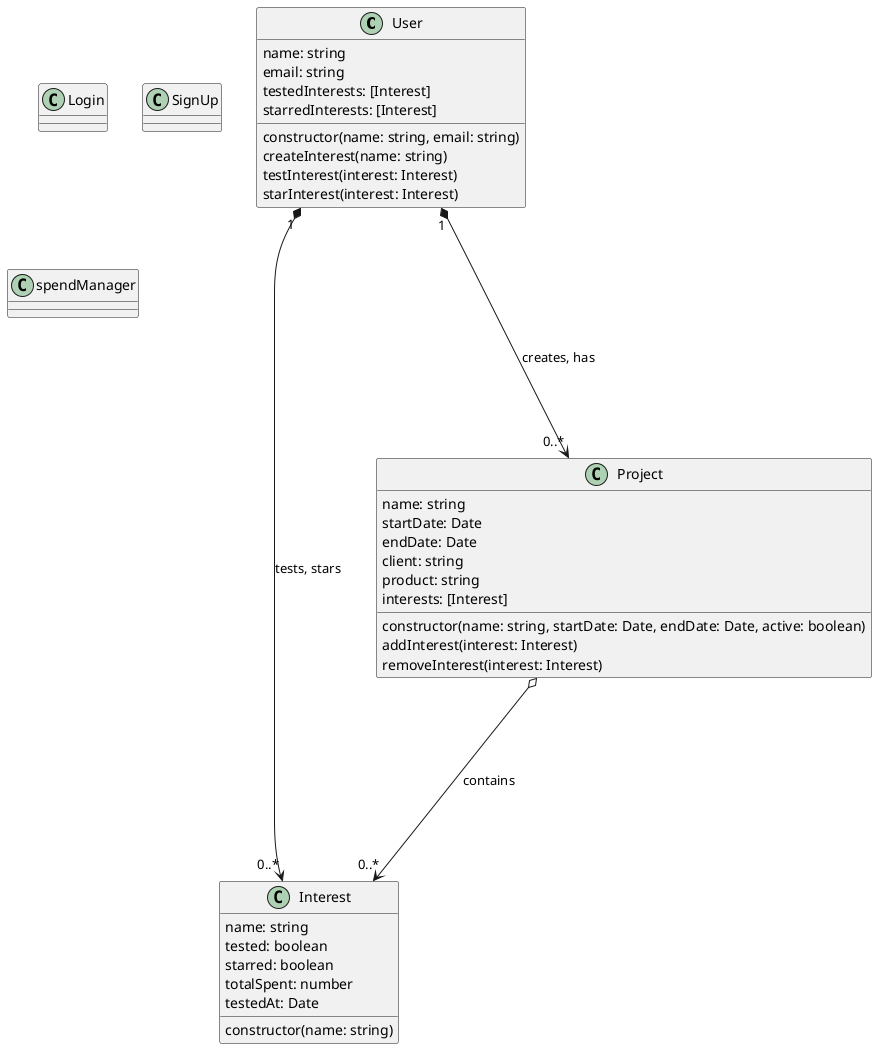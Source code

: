 @startuml Marketing-Project Class Diagram
class User {
    name: string
    email: string
    testedInterests: [Interest]
    starredInterests: [Interest]
    constructor(name: string, email: string)
    createInterest(name: string)
    testInterest(interest: Interest)
    starInterest(interest: Interest)
}

class Interest {
    name: string
    tested: boolean
    starred: boolean
    totalSpent: number
    testedAt: Date
    constructor(name: string)
}

class Project {
    name: string
    startDate: Date
    endDate: Date
    client: string
    product: string
    interests: [Interest]
    constructor(name: string, startDate: Date, endDate: Date, active: boolean)
    addInterest(interest: Interest)
    removeInterest(interest: Interest)
}

class Login {}

class SignUp {}

class spendManager {}

User "1" *----> "0..*" Interest : tests, stars
User "1" *----> "0..*" Project : creates, has
Project o----> "0..*" Interest : contains

@enduml
